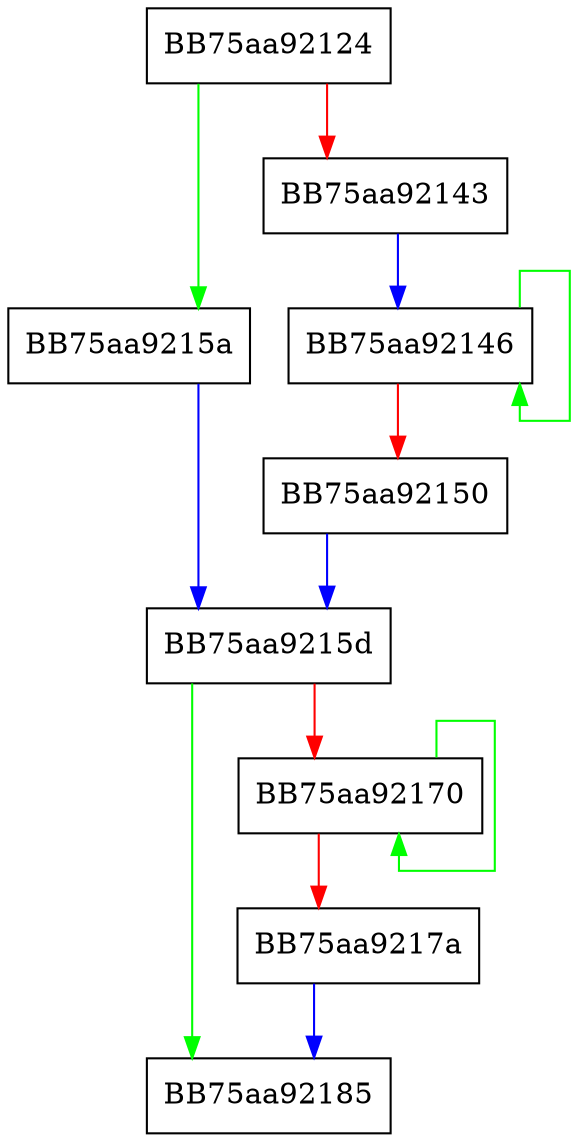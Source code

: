 digraph WPP_SF_SddS {
  node [shape="box"];
  graph [splines=ortho];
  BB75aa92124 -> BB75aa9215a [color="green"];
  BB75aa92124 -> BB75aa92143 [color="red"];
  BB75aa92143 -> BB75aa92146 [color="blue"];
  BB75aa92146 -> BB75aa92146 [color="green"];
  BB75aa92146 -> BB75aa92150 [color="red"];
  BB75aa92150 -> BB75aa9215d [color="blue"];
  BB75aa9215a -> BB75aa9215d [color="blue"];
  BB75aa9215d -> BB75aa92185 [color="green"];
  BB75aa9215d -> BB75aa92170 [color="red"];
  BB75aa92170 -> BB75aa92170 [color="green"];
  BB75aa92170 -> BB75aa9217a [color="red"];
  BB75aa9217a -> BB75aa92185 [color="blue"];
}